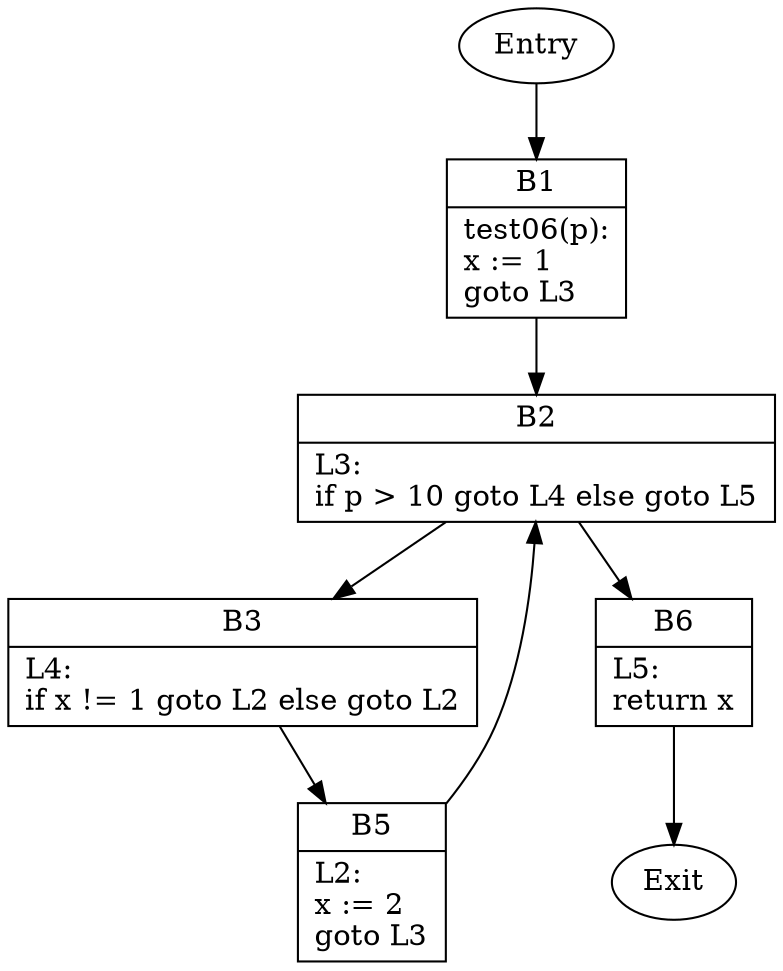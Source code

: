 digraph CFG {
    B1 [shape=record label="{B1|test06(p):\lx := 1\lgoto L3\l}"];
    B2 [shape=record label="{B2|L3:\lif p \> 10 goto L4 else goto L5\l}"];
    B3 [shape=record label="{B3|L4:\lif x != 1 goto L2 else goto L2\l}"];
    B5 [shape=record label="{B5|L2:\lx := 2\lgoto L3\l}"];
    B6 [shape=record label="{B6|L5:\lreturn x\l}"];
    Entry -> B1;
    B1 -> B2;
    B2 -> B3;
    B2 -> B6;
    B3 -> B5;
    B5 -> B2;
    B6 -> Exit;
}

